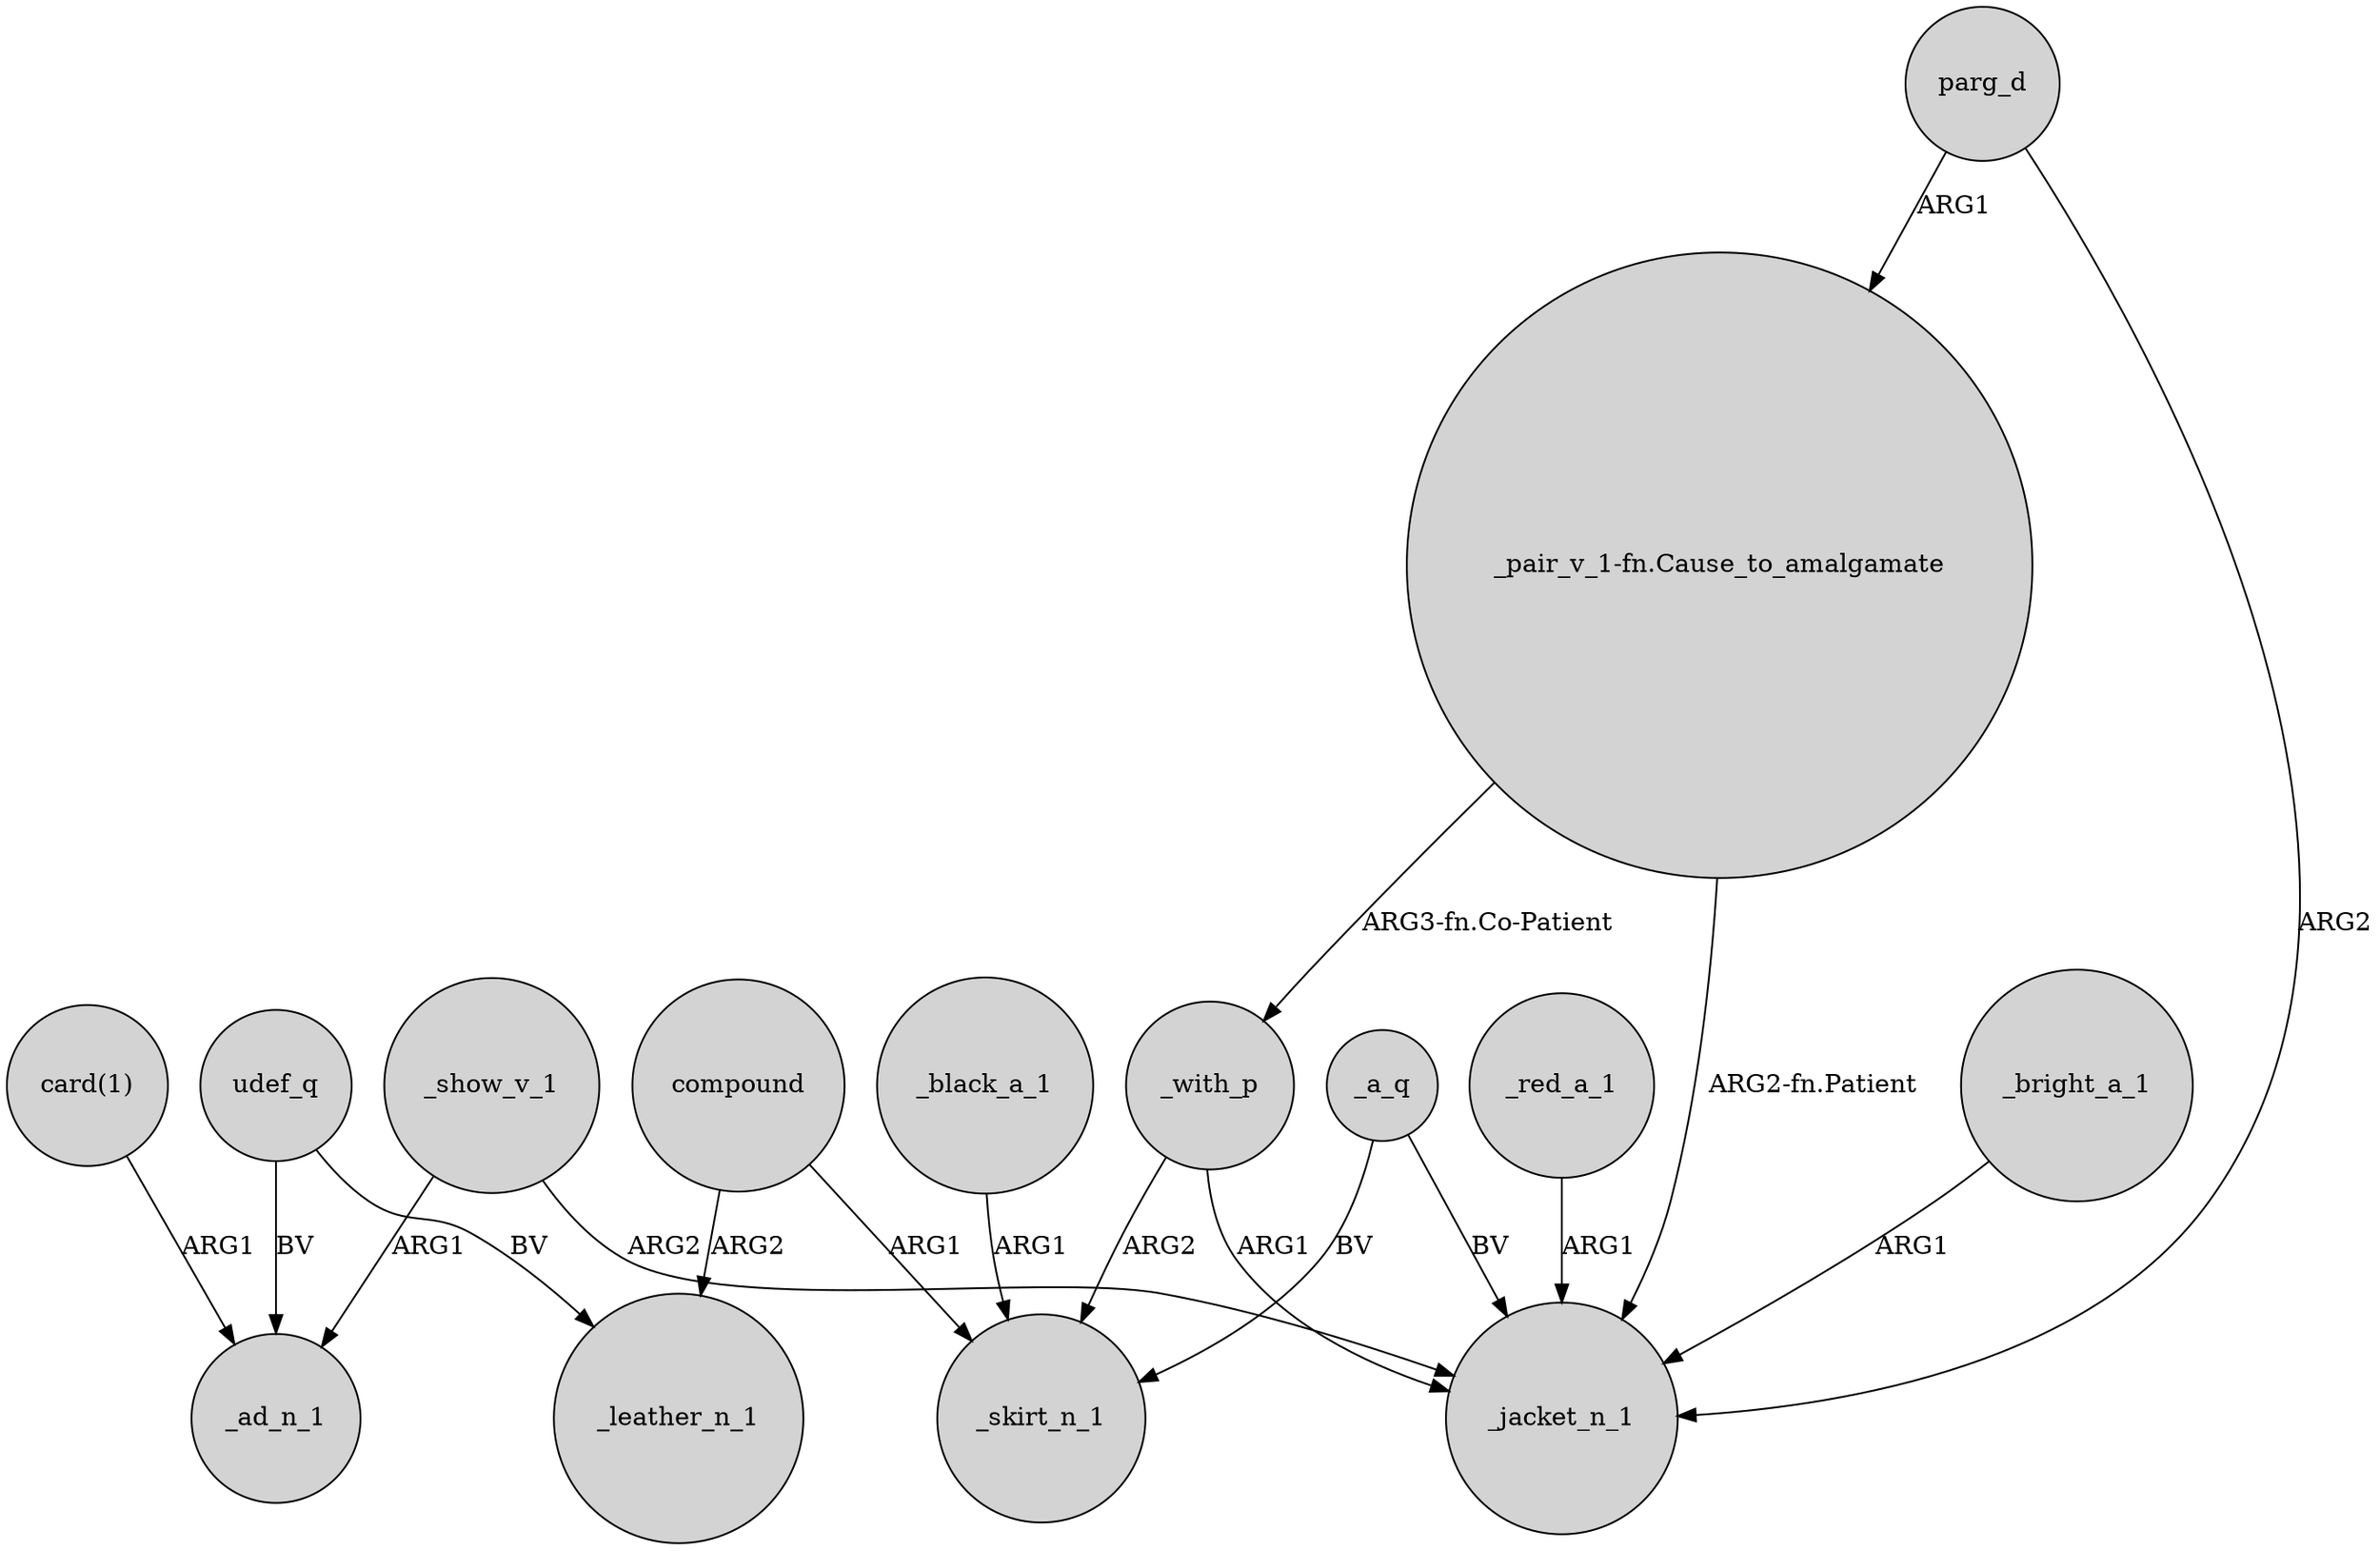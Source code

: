 digraph {
	node [shape=circle style=filled]
	_show_v_1 -> _ad_n_1 [label=ARG1]
	_red_a_1 -> _jacket_n_1 [label=ARG1]
	parg_d -> _jacket_n_1 [label=ARG2]
	_with_p -> _jacket_n_1 [label=ARG1]
	_black_a_1 -> _skirt_n_1 [label=ARG1]
	_a_q -> _skirt_n_1 [label=BV]
	compound -> _leather_n_1 [label=ARG2]
	_with_p -> _skirt_n_1 [label=ARG2]
	_bright_a_1 -> _jacket_n_1 [label=ARG1]
	"card(1)" -> _ad_n_1 [label=ARG1]
	_show_v_1 -> _jacket_n_1 [label=ARG2]
	udef_q -> _leather_n_1 [label=BV]
	udef_q -> _ad_n_1 [label=BV]
	parg_d -> "_pair_v_1-fn.Cause_to_amalgamate" [label=ARG1]
	"_pair_v_1-fn.Cause_to_amalgamate" -> _jacket_n_1 [label="ARG2-fn.Patient"]
	compound -> _skirt_n_1 [label=ARG1]
	"_pair_v_1-fn.Cause_to_amalgamate" -> _with_p [label="ARG3-fn.Co-Patient"]
	_a_q -> _jacket_n_1 [label=BV]
}
